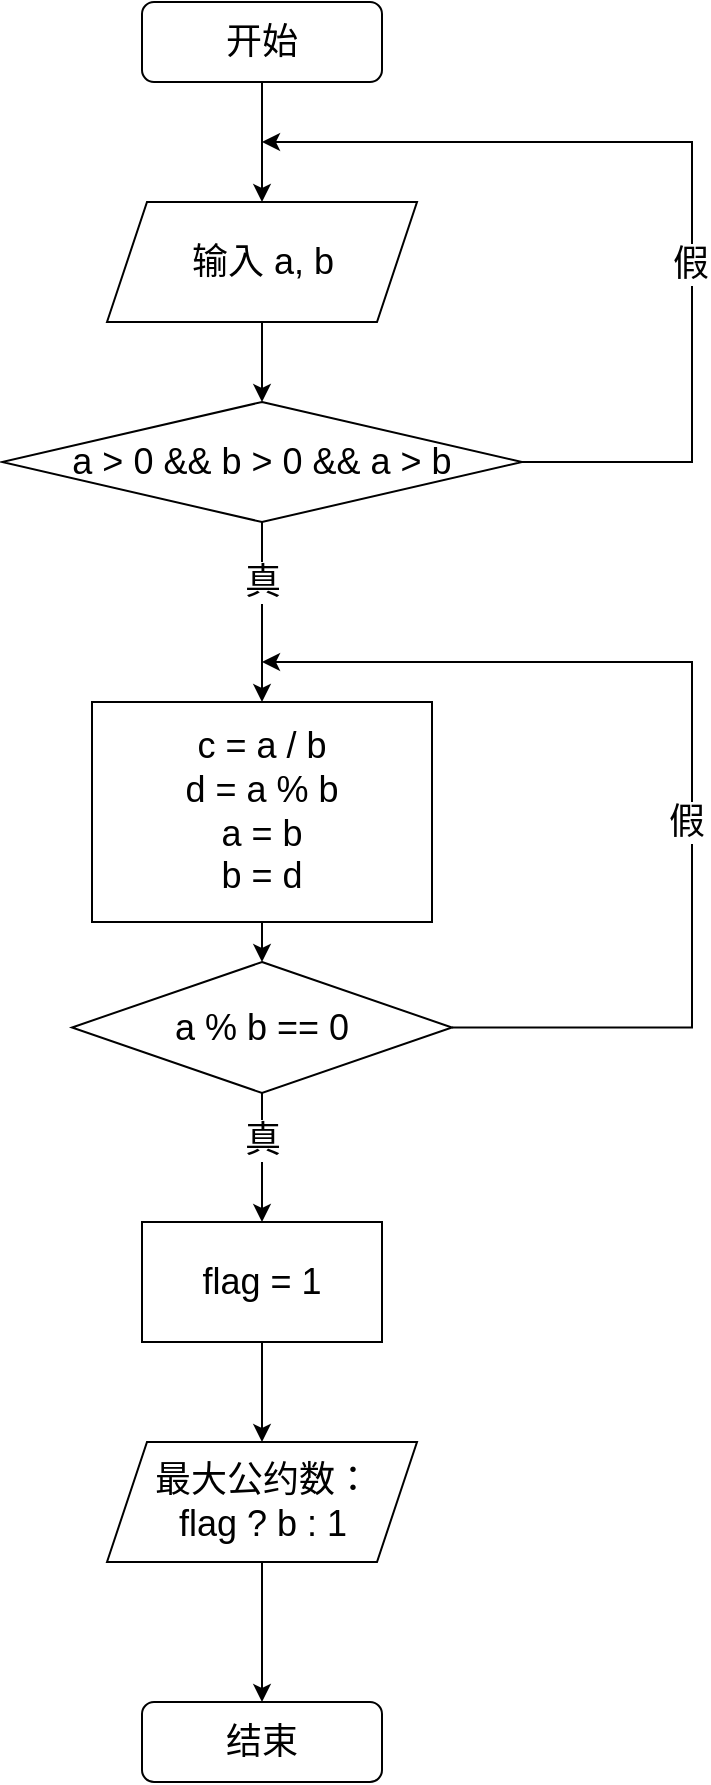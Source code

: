 <mxfile version="15.4.0" type="device"><diagram id="C5RBs43oDa-KdzZeNtuy" name="Page-1"><mxGraphModel dx="946" dy="672" grid="1" gridSize="10" guides="1" tooltips="1" connect="1" arrows="1" fold="1" page="1" pageScale="1" pageWidth="827" pageHeight="1169" math="0" shadow="0"><root><mxCell id="WIyWlLk6GJQsqaUBKTNV-0"/><mxCell id="WIyWlLk6GJQsqaUBKTNV-1" parent="WIyWlLk6GJQsqaUBKTNV-0"/><mxCell id="u3IVe--0HOJGGGQ8KVMt-2" style="edgeStyle=orthogonalEdgeStyle;rounded=0;orthogonalLoop=1;jettySize=auto;html=1;exitX=0.5;exitY=1;exitDx=0;exitDy=0;entryX=0.5;entryY=0;entryDx=0;entryDy=0;fontSize=18;" edge="1" parent="WIyWlLk6GJQsqaUBKTNV-1" source="WIyWlLk6GJQsqaUBKTNV-3" target="u3IVe--0HOJGGGQ8KVMt-1"><mxGeometry relative="1" as="geometry"/></mxCell><mxCell id="WIyWlLk6GJQsqaUBKTNV-3" value="开始" style="rounded=1;whiteSpace=wrap;html=1;fontSize=18;glass=0;strokeWidth=1;shadow=0;" parent="WIyWlLk6GJQsqaUBKTNV-1" vertex="1"><mxGeometry x="295" y="90" width="120" height="40" as="geometry"/></mxCell><mxCell id="u3IVe--0HOJGGGQ8KVMt-7" style="edgeStyle=orthogonalEdgeStyle;rounded=0;orthogonalLoop=1;jettySize=auto;html=1;exitX=0.5;exitY=1;exitDx=0;exitDy=0;entryX=0.5;entryY=0;entryDx=0;entryDy=0;fontSize=18;" edge="1" parent="WIyWlLk6GJQsqaUBKTNV-1" source="u3IVe--0HOJGGGQ8KVMt-1" target="u3IVe--0HOJGGGQ8KVMt-5"><mxGeometry relative="1" as="geometry"/></mxCell><mxCell id="u3IVe--0HOJGGGQ8KVMt-1" value="输入 a, b" style="shape=parallelogram;perimeter=parallelogramPerimeter;whiteSpace=wrap;html=1;fixedSize=1;fontSize=18;" vertex="1" parent="WIyWlLk6GJQsqaUBKTNV-1"><mxGeometry x="277.5" y="190" width="155" height="60" as="geometry"/></mxCell><mxCell id="u3IVe--0HOJGGGQ8KVMt-8" style="edgeStyle=orthogonalEdgeStyle;rounded=0;orthogonalLoop=1;jettySize=auto;html=1;exitX=1;exitY=0.5;exitDx=0;exitDy=0;fontSize=18;" edge="1" parent="WIyWlLk6GJQsqaUBKTNV-1" source="u3IVe--0HOJGGGQ8KVMt-5"><mxGeometry relative="1" as="geometry"><mxPoint x="355" y="160" as="targetPoint"/><Array as="points"><mxPoint x="570" y="320"/><mxPoint x="570" y="160"/></Array></mxGeometry></mxCell><mxCell id="u3IVe--0HOJGGGQ8KVMt-9" value="假" style="edgeLabel;html=1;align=center;verticalAlign=middle;resizable=0;points=[];fontSize=18;" vertex="1" connectable="0" parent="u3IVe--0HOJGGGQ8KVMt-8"><mxGeometry x="-0.2" y="1" relative="1" as="geometry"><mxPoint as="offset"/></mxGeometry></mxCell><mxCell id="u3IVe--0HOJGGGQ8KVMt-11" value="真" style="edgeStyle=orthogonalEdgeStyle;rounded=0;orthogonalLoop=1;jettySize=auto;html=1;exitX=0.5;exitY=1;exitDx=0;exitDy=0;fontSize=18;" edge="1" parent="WIyWlLk6GJQsqaUBKTNV-1" source="u3IVe--0HOJGGGQ8KVMt-5" target="u3IVe--0HOJGGGQ8KVMt-10"><mxGeometry x="-0.333" relative="1" as="geometry"><mxPoint as="offset"/></mxGeometry></mxCell><mxCell id="u3IVe--0HOJGGGQ8KVMt-5" value="a &amp;gt; 0 &amp;amp;&amp;amp; b &amp;gt; 0 &amp;amp;&amp;amp; a &amp;gt; b" style="rhombus;whiteSpace=wrap;html=1;fontSize=18;" vertex="1" parent="WIyWlLk6GJQsqaUBKTNV-1"><mxGeometry x="225" y="290" width="260" height="60" as="geometry"/></mxCell><mxCell id="u3IVe--0HOJGGGQ8KVMt-13" style="edgeStyle=orthogonalEdgeStyle;rounded=0;orthogonalLoop=1;jettySize=auto;html=1;exitX=0.5;exitY=1;exitDx=0;exitDy=0;entryX=0.5;entryY=0;entryDx=0;entryDy=0;fontSize=18;" edge="1" parent="WIyWlLk6GJQsqaUBKTNV-1" source="u3IVe--0HOJGGGQ8KVMt-10" target="u3IVe--0HOJGGGQ8KVMt-12"><mxGeometry relative="1" as="geometry"/></mxCell><mxCell id="u3IVe--0HOJGGGQ8KVMt-10" value="&lt;div style=&quot;font-size: 18px;&quot;&gt;c = a / b&lt;/div&gt;&lt;div style=&quot;font-size: 18px;&quot;&gt;d = a % b&lt;/div&gt;&lt;div style=&quot;font-size: 18px;&quot;&gt;a = b&lt;/div&gt;&lt;div style=&quot;font-size: 18px;&quot;&gt;b = d&lt;/div&gt;" style="rounded=0;whiteSpace=wrap;html=1;fontSize=18;" vertex="1" parent="WIyWlLk6GJQsqaUBKTNV-1"><mxGeometry x="270" y="440" width="170" height="110" as="geometry"/></mxCell><mxCell id="u3IVe--0HOJGGGQ8KVMt-14" style="edgeStyle=orthogonalEdgeStyle;rounded=0;orthogonalLoop=1;jettySize=auto;html=1;exitX=1;exitY=0.5;exitDx=0;exitDy=0;fontSize=18;" edge="1" parent="WIyWlLk6GJQsqaUBKTNV-1" source="u3IVe--0HOJGGGQ8KVMt-12"><mxGeometry relative="1" as="geometry"><mxPoint x="355" y="420" as="targetPoint"/><Array as="points"><mxPoint x="570" y="603"/><mxPoint x="570" y="420"/><mxPoint x="355" y="420"/></Array></mxGeometry></mxCell><mxCell id="u3IVe--0HOJGGGQ8KVMt-15" value="假" style="edgeLabel;html=1;align=center;verticalAlign=middle;resizable=0;points=[];fontSize=18;" vertex="1" connectable="0" parent="u3IVe--0HOJGGGQ8KVMt-14"><mxGeometry x="-0.138" y="3" relative="1" as="geometry"><mxPoint as="offset"/></mxGeometry></mxCell><mxCell id="u3IVe--0HOJGGGQ8KVMt-18" style="edgeStyle=orthogonalEdgeStyle;rounded=0;orthogonalLoop=1;jettySize=auto;html=1;exitX=0.5;exitY=1;exitDx=0;exitDy=0;entryX=0.5;entryY=0;entryDx=0;entryDy=0;fontSize=18;" edge="1" parent="WIyWlLk6GJQsqaUBKTNV-1" source="u3IVe--0HOJGGGQ8KVMt-12" target="u3IVe--0HOJGGGQ8KVMt-17"><mxGeometry relative="1" as="geometry"/></mxCell><mxCell id="u3IVe--0HOJGGGQ8KVMt-19" value="真" style="edgeLabel;html=1;align=center;verticalAlign=middle;resizable=0;points=[];fontSize=18;" vertex="1" connectable="0" parent="u3IVe--0HOJGGGQ8KVMt-18"><mxGeometry x="-0.6" y="-3" relative="1" as="geometry"><mxPoint x="3" y="10" as="offset"/></mxGeometry></mxCell><mxCell id="u3IVe--0HOJGGGQ8KVMt-12" value="a % b == 0" style="rhombus;whiteSpace=wrap;html=1;fontSize=18;" vertex="1" parent="WIyWlLk6GJQsqaUBKTNV-1"><mxGeometry x="260" y="570" width="190" height="65.5" as="geometry"/></mxCell><mxCell id="u3IVe--0HOJGGGQ8KVMt-22" style="edgeStyle=orthogonalEdgeStyle;rounded=0;orthogonalLoop=1;jettySize=auto;html=1;exitX=0.5;exitY=1;exitDx=0;exitDy=0;entryX=0.5;entryY=0;entryDx=0;entryDy=0;fontSize=18;" edge="1" parent="WIyWlLk6GJQsqaUBKTNV-1" source="u3IVe--0HOJGGGQ8KVMt-17" target="u3IVe--0HOJGGGQ8KVMt-20"><mxGeometry relative="1" as="geometry"/></mxCell><mxCell id="u3IVe--0HOJGGGQ8KVMt-17" value="flag = 1" style="rounded=0;whiteSpace=wrap;html=1;fontSize=18;" vertex="1" parent="WIyWlLk6GJQsqaUBKTNV-1"><mxGeometry x="295" y="700" width="120" height="60" as="geometry"/></mxCell><mxCell id="u3IVe--0HOJGGGQ8KVMt-24" style="edgeStyle=orthogonalEdgeStyle;rounded=0;orthogonalLoop=1;jettySize=auto;html=1;exitX=0.5;exitY=1;exitDx=0;exitDy=0;entryX=0.5;entryY=0;entryDx=0;entryDy=0;fontSize=18;" edge="1" parent="WIyWlLk6GJQsqaUBKTNV-1" source="u3IVe--0HOJGGGQ8KVMt-20" target="u3IVe--0HOJGGGQ8KVMt-23"><mxGeometry relative="1" as="geometry"/></mxCell><mxCell id="u3IVe--0HOJGGGQ8KVMt-20" value="最大公约数：&lt;br style=&quot;font-size: 18px;&quot;&gt;flag ? b : 1" style="shape=parallelogram;perimeter=parallelogramPerimeter;whiteSpace=wrap;html=1;fixedSize=1;fontSize=18;" vertex="1" parent="WIyWlLk6GJQsqaUBKTNV-1"><mxGeometry x="277.5" y="810" width="155" height="60" as="geometry"/></mxCell><mxCell id="u3IVe--0HOJGGGQ8KVMt-23" value="结束" style="rounded=1;whiteSpace=wrap;html=1;fontSize=18;glass=0;strokeWidth=1;shadow=0;" vertex="1" parent="WIyWlLk6GJQsqaUBKTNV-1"><mxGeometry x="295" y="940" width="120" height="40" as="geometry"/></mxCell></root></mxGraphModel></diagram></mxfile>